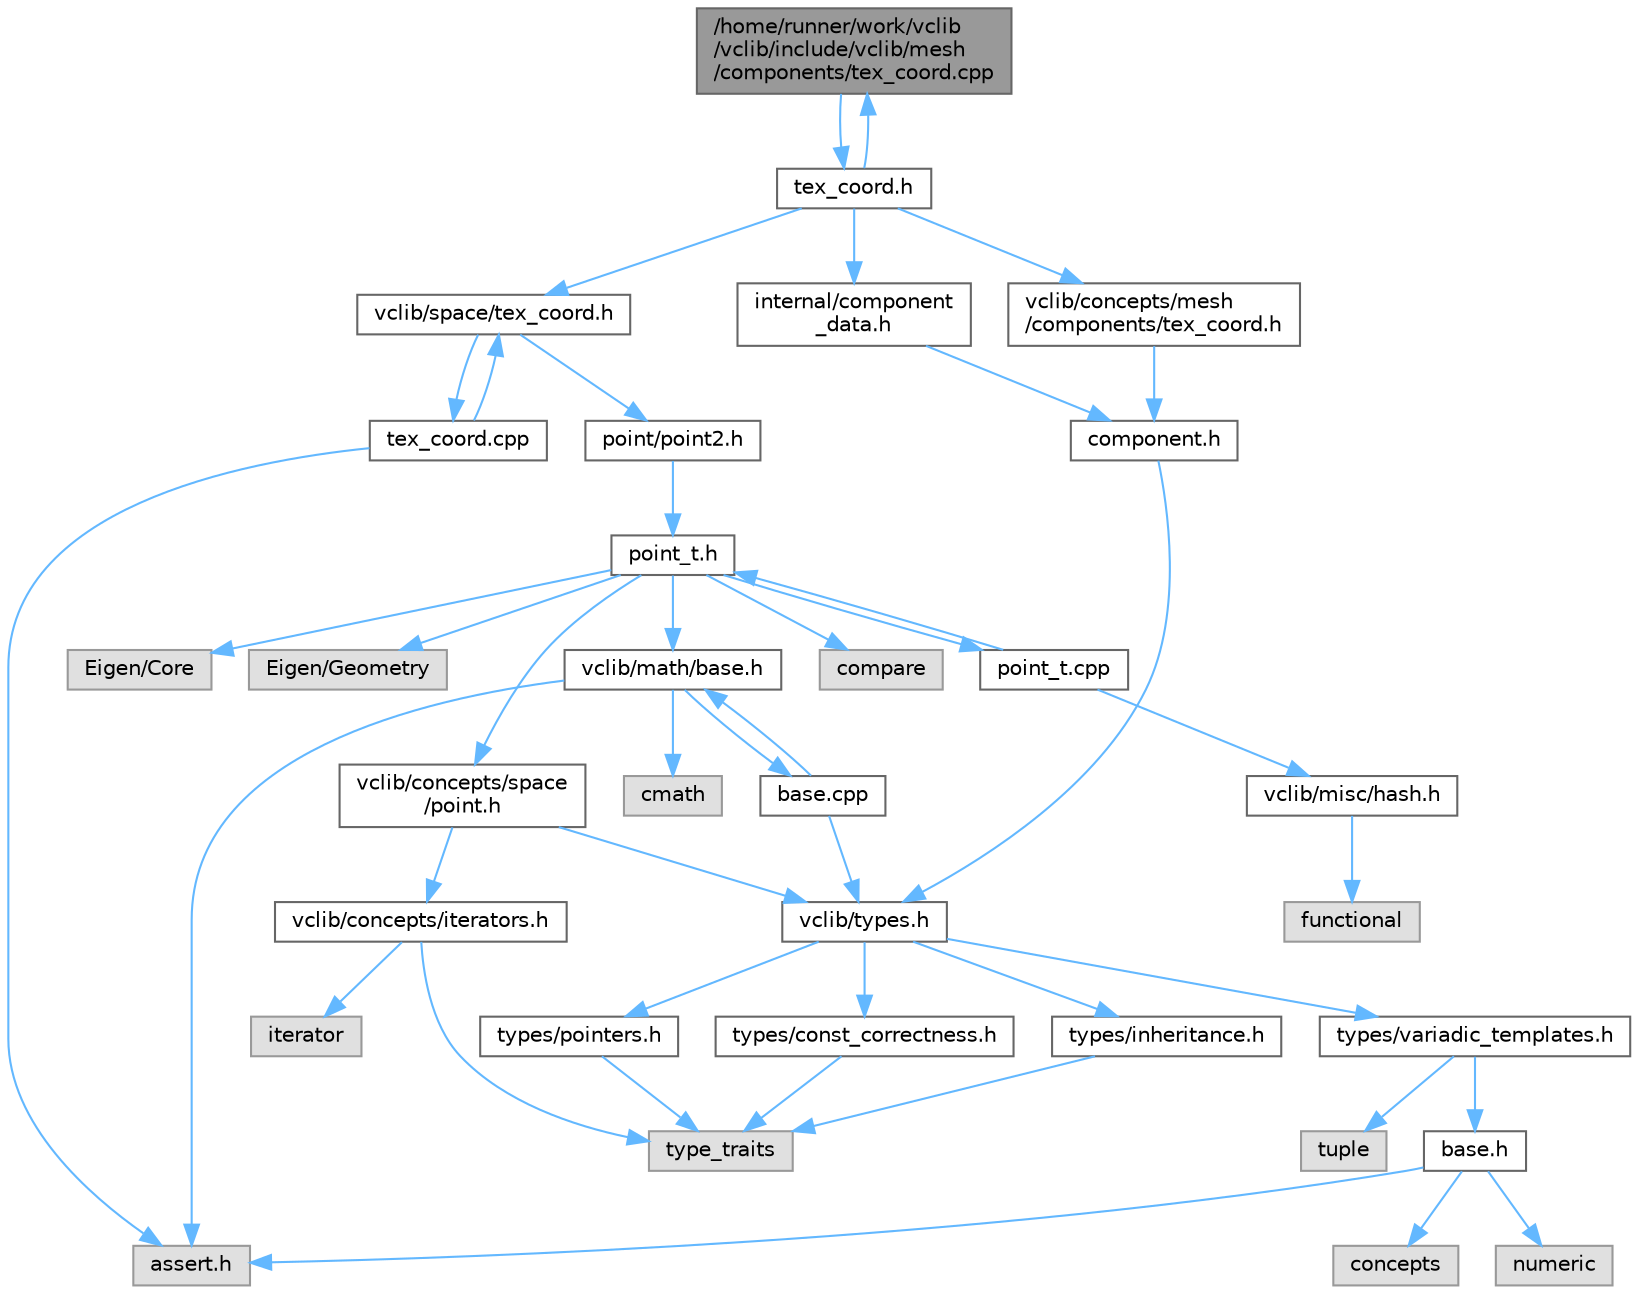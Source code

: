 digraph "/home/runner/work/vclib/vclib/include/vclib/mesh/components/tex_coord.cpp"
{
 // LATEX_PDF_SIZE
  bgcolor="transparent";
  edge [fontname=Helvetica,fontsize=10,labelfontname=Helvetica,labelfontsize=10];
  node [fontname=Helvetica,fontsize=10,shape=box,height=0.2,width=0.4];
  Node1 [label="/home/runner/work/vclib\l/vclib/include/vclib/mesh\l/components/tex_coord.cpp",height=0.2,width=0.4,color="gray40", fillcolor="grey60", style="filled", fontcolor="black",tooltip=" "];
  Node1 -> Node2 [color="steelblue1",style="solid"];
  Node2 [label="tex_coord.h",height=0.2,width=0.4,color="grey40", fillcolor="white", style="filled",URL="$mesh_2components_2tex__coord_8h.html",tooltip=" "];
  Node2 -> Node3 [color="steelblue1",style="solid"];
  Node3 [label="vclib/concepts/mesh\l/components/tex_coord.h",height=0.2,width=0.4,color="grey40", fillcolor="white", style="filled",URL="$concepts_2mesh_2components_2tex__coord_8h.html",tooltip=" "];
  Node3 -> Node4 [color="steelblue1",style="solid"];
  Node4 [label="component.h",height=0.2,width=0.4,color="grey40", fillcolor="white", style="filled",URL="$component_8h.html",tooltip=" "];
  Node4 -> Node5 [color="steelblue1",style="solid"];
  Node5 [label="vclib/types.h",height=0.2,width=0.4,color="grey40", fillcolor="white", style="filled",URL="$types_8h.html",tooltip=" "];
  Node5 -> Node6 [color="steelblue1",style="solid"];
  Node6 [label="types/const_correctness.h",height=0.2,width=0.4,color="grey40", fillcolor="white", style="filled",URL="$types_2const__correctness_8h.html",tooltip=" "];
  Node6 -> Node7 [color="steelblue1",style="solid"];
  Node7 [label="type_traits",height=0.2,width=0.4,color="grey60", fillcolor="#E0E0E0", style="filled",tooltip=" "];
  Node5 -> Node8 [color="steelblue1",style="solid"];
  Node8 [label="types/inheritance.h",height=0.2,width=0.4,color="grey40", fillcolor="white", style="filled",URL="$inheritance_8h.html",tooltip=" "];
  Node8 -> Node7 [color="steelblue1",style="solid"];
  Node5 -> Node9 [color="steelblue1",style="solid"];
  Node9 [label="types/pointers.h",height=0.2,width=0.4,color="grey40", fillcolor="white", style="filled",URL="$types_2pointers_8h.html",tooltip=" "];
  Node9 -> Node7 [color="steelblue1",style="solid"];
  Node5 -> Node10 [color="steelblue1",style="solid"];
  Node10 [label="types/variadic_templates.h",height=0.2,width=0.4,color="grey40", fillcolor="white", style="filled",URL="$variadic__templates_8h.html",tooltip=" "];
  Node10 -> Node11 [color="steelblue1",style="solid"];
  Node11 [label="base.h",height=0.2,width=0.4,color="grey40", fillcolor="white", style="filled",URL="$types_2base_8h.html",tooltip=" "];
  Node11 -> Node12 [color="steelblue1",style="solid"];
  Node12 [label="assert.h",height=0.2,width=0.4,color="grey60", fillcolor="#E0E0E0", style="filled",tooltip=" "];
  Node11 -> Node13 [color="steelblue1",style="solid"];
  Node13 [label="concepts",height=0.2,width=0.4,color="grey60", fillcolor="#E0E0E0", style="filled",tooltip=" "];
  Node11 -> Node14 [color="steelblue1",style="solid"];
  Node14 [label="numeric",height=0.2,width=0.4,color="grey60", fillcolor="#E0E0E0", style="filled",tooltip=" "];
  Node10 -> Node15 [color="steelblue1",style="solid"];
  Node15 [label="tuple",height=0.2,width=0.4,color="grey60", fillcolor="#E0E0E0", style="filled",tooltip=" "];
  Node2 -> Node16 [color="steelblue1",style="solid"];
  Node16 [label="vclib/space/tex_coord.h",height=0.2,width=0.4,color="grey40", fillcolor="white", style="filled",URL="$space_2tex__coord_8h.html",tooltip=" "];
  Node16 -> Node17 [color="steelblue1",style="solid"];
  Node17 [label="point/point2.h",height=0.2,width=0.4,color="grey40", fillcolor="white", style="filled",URL="$point2_8h.html",tooltip=" "];
  Node17 -> Node18 [color="steelblue1",style="solid"];
  Node18 [label="point_t.h",height=0.2,width=0.4,color="grey40", fillcolor="white", style="filled",URL="$point__t_8h.html",tooltip=" "];
  Node18 -> Node19 [color="steelblue1",style="solid"];
  Node19 [label="compare",height=0.2,width=0.4,color="grey60", fillcolor="#E0E0E0", style="filled",tooltip=" "];
  Node18 -> Node20 [color="steelblue1",style="solid"];
  Node20 [label="Eigen/Core",height=0.2,width=0.4,color="grey60", fillcolor="#E0E0E0", style="filled",tooltip=" "];
  Node18 -> Node21 [color="steelblue1",style="solid"];
  Node21 [label="Eigen/Geometry",height=0.2,width=0.4,color="grey60", fillcolor="#E0E0E0", style="filled",tooltip=" "];
  Node18 -> Node22 [color="steelblue1",style="solid"];
  Node22 [label="vclib/concepts/space\l/point.h",height=0.2,width=0.4,color="grey40", fillcolor="white", style="filled",URL="$concepts_2space_2point_8h.html",tooltip=" "];
  Node22 -> Node23 [color="steelblue1",style="solid"];
  Node23 [label="vclib/concepts/iterators.h",height=0.2,width=0.4,color="grey40", fillcolor="white", style="filled",URL="$concepts_2iterators_8h.html",tooltip=" "];
  Node23 -> Node24 [color="steelblue1",style="solid"];
  Node24 [label="iterator",height=0.2,width=0.4,color="grey60", fillcolor="#E0E0E0", style="filled",tooltip=" "];
  Node23 -> Node7 [color="steelblue1",style="solid"];
  Node22 -> Node5 [color="steelblue1",style="solid"];
  Node18 -> Node25 [color="steelblue1",style="solid"];
  Node25 [label="vclib/math/base.h",height=0.2,width=0.4,color="grey40", fillcolor="white", style="filled",URL="$math_2base_8h.html",tooltip=" "];
  Node25 -> Node26 [color="steelblue1",style="solid"];
  Node26 [label="cmath",height=0.2,width=0.4,color="grey60", fillcolor="#E0E0E0", style="filled",tooltip=" "];
  Node25 -> Node12 [color="steelblue1",style="solid"];
  Node25 -> Node27 [color="steelblue1",style="solid"];
  Node27 [label="base.cpp",height=0.2,width=0.4,color="grey40", fillcolor="white", style="filled",URL="$base_8cpp.html",tooltip=" "];
  Node27 -> Node25 [color="steelblue1",style="solid"];
  Node27 -> Node5 [color="steelblue1",style="solid"];
  Node18 -> Node28 [color="steelblue1",style="solid"];
  Node28 [label="point_t.cpp",height=0.2,width=0.4,color="grey40", fillcolor="white", style="filled",URL="$point__t_8cpp.html",tooltip=" "];
  Node28 -> Node18 [color="steelblue1",style="solid"];
  Node28 -> Node29 [color="steelblue1",style="solid"];
  Node29 [label="vclib/misc/hash.h",height=0.2,width=0.4,color="grey40", fillcolor="white", style="filled",URL="$hash_8h.html",tooltip=" "];
  Node29 -> Node30 [color="steelblue1",style="solid"];
  Node30 [label="functional",height=0.2,width=0.4,color="grey60", fillcolor="#E0E0E0", style="filled",tooltip=" "];
  Node16 -> Node31 [color="steelblue1",style="solid"];
  Node31 [label="tex_coord.cpp",height=0.2,width=0.4,color="grey40", fillcolor="white", style="filled",URL="$space_2tex__coord_8cpp.html",tooltip=" "];
  Node31 -> Node16 [color="steelblue1",style="solid"];
  Node31 -> Node12 [color="steelblue1",style="solid"];
  Node2 -> Node32 [color="steelblue1",style="solid"];
  Node32 [label="internal/component\l_data.h",height=0.2,width=0.4,color="grey40", fillcolor="white", style="filled",URL="$component__data_8h.html",tooltip=" "];
  Node32 -> Node4 [color="steelblue1",style="solid"];
  Node2 -> Node1 [color="steelblue1",style="solid"];
}
